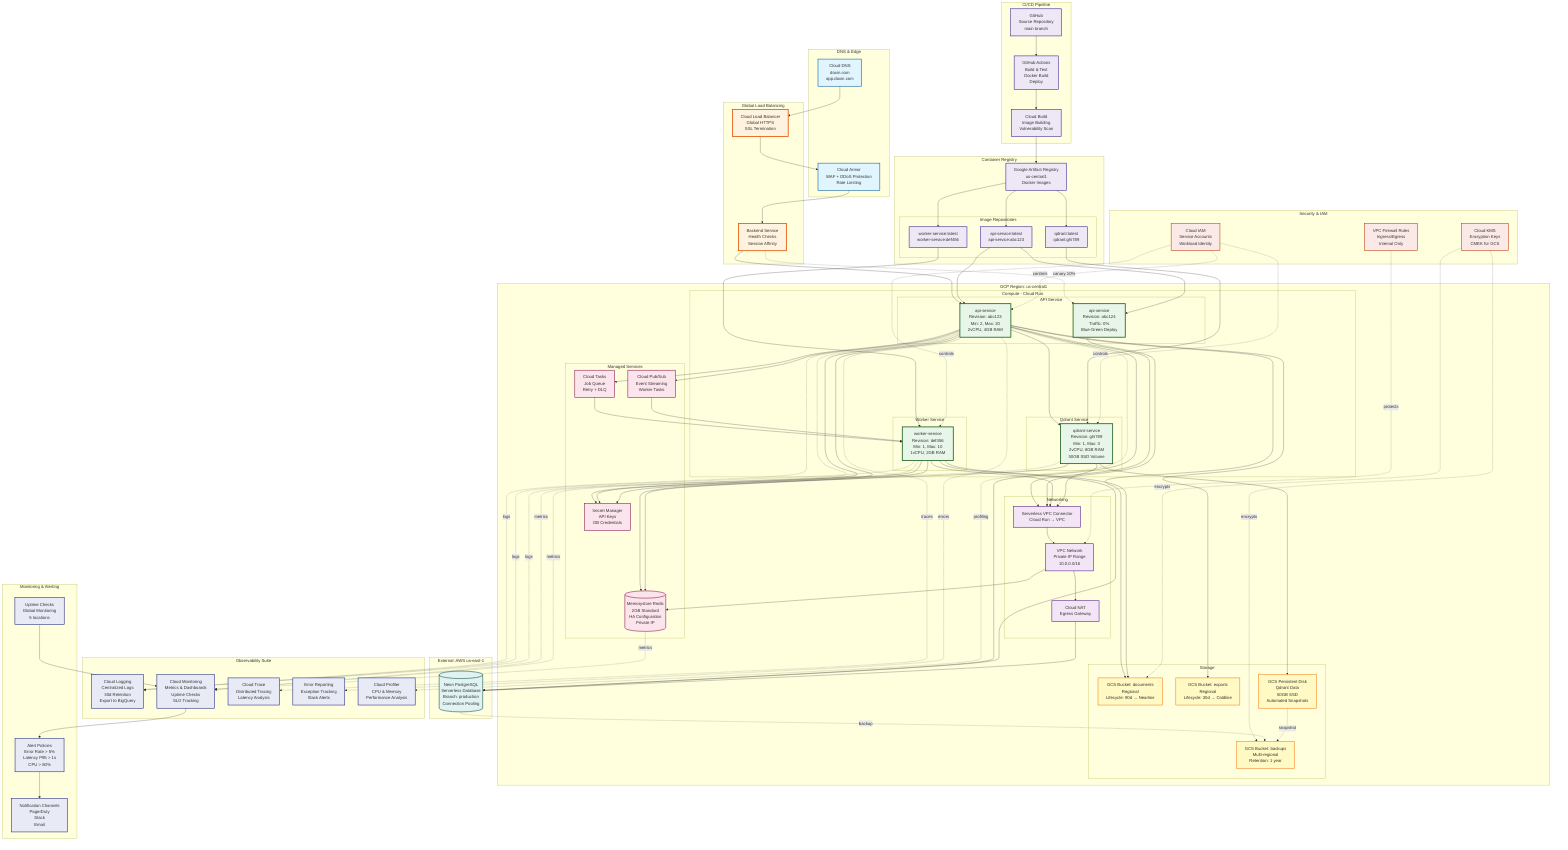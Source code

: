 graph TB
    %% GCP Production Deployment Architecture
    %% Infrastructure as Code with Terraform

    subgraph "DNS & Edge"
        DNS[Cloud DNS<br/>doxin.com<br/>app.doxin.com]
        CloudArmor[Cloud Armor<br/>WAF + DDoS Protection<br/>Rate Limiting]
    end

    subgraph "Global Load Balancing"
        GLB[Cloud Load Balancer<br/>Global HTTPS<br/>SSL Termination]
        BackendService[Backend Service<br/>Health Checks<br/>Session Affinity]
    end

    subgraph "GCP Region: us-central1"
        direction TB

        subgraph "Compute - Cloud Run"
            direction LR

            subgraph "API Service"
                API_Rev1[api-service<br/>Revision: abc123<br/>Min: 2, Max: 20<br/>2vCPU, 4GB RAM]
                API_Rev2[api-service<br/>Revision: abc124<br/>Traffic: 0%<br/>Blue-Green Deploy]
            end

            subgraph "Worker Service"
                Worker_Rev1[worker-service<br/>Revision: def456<br/>Min: 1, Max: 10<br/>1vCPU, 2GB RAM]
            end

            subgraph "Qdrant Service"
                Qdrant_Rev1[qdrant-service<br/>Revision: ghi789<br/>Min: 1, Max: 3<br/>2vCPU, 8GB RAM<br/>50GB SSD Volume]
            end
        end

        subgraph "Networking"
            VPC[VPC Network<br/>Private IP Range<br/>10.0.0.0/16]
            Connector[Serverless VPC Connector<br/>Cloud Run → VPC]
            CloudNAT[Cloud NAT<br/>Egress Gateway]
        end

        subgraph "Managed Services"
            Memorystore[(Memorystore Redis<br/>2GB Standard<br/>HA Configuration<br/>Private IP)]

            PubSub[Cloud Pub/Sub<br/>Event Streaming<br/>Worker Tasks]

            CloudTasks[Cloud Tasks<br/>Job Queue<br/>Retry + DLQ]

            SecretManager[Secret Manager<br/>API Keys<br/>DB Credentials]
        end

        subgraph "Storage"
            GCS_Docs[GCS Bucket: documents<br/>Regional<br/>Lifecycle: 90d → Nearline]

            GCS_Exports[GCS Bucket: exports<br/>Regional<br/>Lifecycle: 30d → Coldline]

            GCS_Backups[GCS Bucket: backups<br/>Multi-regional<br/>Retention: 1 year]

            GCS_Qdrant[GCS Persistent Disk<br/>Qdrant Data<br/>50GB SSD<br/>Automated Snapshots]
        end
    end

    subgraph "External: AWS us-east-1"
        Neon[(Neon PostgreSQL<br/>Serverless Database<br/>Branch: production<br/>Connection Pooling)]
    end

    subgraph "Container Registry"
        GAR[Google Artifact Registry<br/>us-central1<br/>Docker Images]

        subgraph "Image Repositories"
            IMG_API[api-service:latest<br/>api-service:abc123]
            IMG_Worker[worker-service:latest<br/>worker-service:def456]
            IMG_Qdrant[qdrant:latest<br/>qdrant:ghi789]
        end
    end

    subgraph "CI/CD Pipeline"
        GitHub[GitHub<br/>Source Repository<br/>main branch]

        GitHubActions[GitHub Actions<br/>Build & Test<br/>Docker Build<br/>Deploy]

        CloudBuild[Cloud Build<br/>Image Building<br/>Vulnerability Scan]
    end

    subgraph "Observability Suite"
        direction TB

        CloudLogging[Cloud Logging<br/>Centralized Logs<br/>30d Retention<br/>Export to BigQuery]

        CloudMonitoring[Cloud Monitoring<br/>Metrics & Dashboards<br/>Uptime Checks<br/>SLO Tracking]

        CloudTrace[Cloud Trace<br/>Distributed Tracing<br/>Latency Analysis]

        ErrorReporting[Error Reporting<br/>Exception Tracking<br/>Slack Alerts]

        CloudProfiler[Cloud Profiler<br/>CPU & Memory<br/>Performance Analysis]
    end

    subgraph "Security & IAM"
        IAM[Cloud IAM<br/>Service Accounts<br/>Workload Identity]

        KMS[Cloud KMS<br/>Encryption Keys<br/>CMEK for GCS]

        VPCFirewall[VPC Firewall Rules<br/>Ingress/Egress<br/>Internal Only]
    end

    subgraph "Monitoring & Alerting"
        AlertPolicy[Alert Policies<br/>Error Rate > 5%<br/>Latency P95 > 1s<br/>CPU > 80%]

        NotifChannel[Notification Channels<br/>PagerDuty<br/>Slack<br/>Email]

        UptimeCheck[Uptime Checks<br/>Global Monitoring<br/>5 locations]
    end

    %% DNS Flow
    DNS --> GLB
    GLB --> CloudArmor
    CloudArmor --> BackendService

    %% Load balancer to services
    BackendService --> API_Rev1
    BackendService -.canary 10%.-> API_Rev2

    %% API service connections
    API_Rev1 --> Connector
    API_Rev2 --> Connector
    Worker_Rev1 --> Connector
    Qdrant_Rev1 --> Connector

    %% VPC networking
    Connector --> VPC
    VPC --> Memorystore
    VPC --> CloudNAT

    %% External connections
    API_Rev1 --> Neon
    Worker_Rev1 --> Neon
    CloudNAT --> Neon

    %% Service to service
    API_Rev1 --> Qdrant_Rev1
    API_Rev1 --> Memorystore
    Worker_Rev1 --> Memorystore
    API_Rev1 --> CloudTasks
    CloudTasks --> Worker_Rev1
    API_Rev1 --> PubSub
    PubSub --> Worker_Rev1

    %% Storage connections
    API_Rev1 --> GCS_Docs
    Worker_Rev1 --> GCS_Docs
    API_Rev1 --> GCS_Exports
    Qdrant_Rev1 --> GCS_Qdrant

    %% Secrets
    API_Rev1 --> SecretManager
    Worker_Rev1 --> SecretManager
    Qdrant_Rev1 --> SecretManager

    %% CI/CD flow
    GitHub --> GitHubActions
    GitHubActions --> CloudBuild
    CloudBuild --> GAR
    GAR --> IMG_API & IMG_Worker & IMG_Qdrant
    IMG_API --> API_Rev1 & API_Rev2
    IMG_Worker --> Worker_Rev1
    IMG_Qdrant --> Qdrant_Rev1

    %% Monitoring connections
    API_Rev1 -.logs.-> CloudLogging
    Worker_Rev1 -.logs.-> CloudLogging
    Qdrant_Rev1 -.logs.-> CloudLogging

    API_Rev1 -.metrics.-> CloudMonitoring
    Worker_Rev1 -.metrics.-> CloudMonitoring
    Memorystore -.metrics.-> CloudMonitoring

    API_Rev1 -.traces.-> CloudTrace
    API_Rev1 -.errors.-> ErrorReporting
    API_Rev1 -.profiling.-> CloudProfiler

    CloudMonitoring --> AlertPolicy
    AlertPolicy --> NotifChannel
    UptimeCheck --> CloudMonitoring

    %% Security
    IAM -.controls.-> API_Rev1
    IAM -.controls.-> Worker_Rev1
    IAM -.controls.-> Qdrant_Rev1
    KMS -.encrypts.-> GCS_Docs
    KMS -.encrypts.-> GCS_Backups
    VPCFirewall -.protects.-> VPC

    %% Backup flow
    Neon -.backup.-> GCS_Backups
    GCS_Qdrant -.snapshot.-> GCS_Backups

    %% Styling
    classDef dns fill:#e1f5fe,stroke:#01579b,stroke-width:2px
    classDef lb fill:#fff3e0,stroke:#e65100,stroke-width:3px
    classDef compute fill:#e8f5e9,stroke:#1b5e20,stroke-width:3px
    classDef network fill:#f3e5f5,stroke:#4a148c,stroke-width:2px
    classDef managed fill:#fce4ec,stroke:#880e4f,stroke-width:2px
    classDef storage fill:#fff9c4,stroke:#f57f17,stroke-width:2px
    classDef database fill:#e0f2f1,stroke:#004d40,stroke-width:2px
    classDef cicd fill:#ede7f6,stroke:#311b92,stroke-width:2px
    classDef monitor fill:#e8eaf6,stroke:#1a237e,stroke-width:2px
    classDef security fill:#fbe9e7,stroke:#bf360c,stroke-width:2px

    class DNS,CloudArmor dns
    class GLB,BackendService lb
    class API_Rev1,API_Rev2,Worker_Rev1,Qdrant_Rev1 compute
    class VPC,Connector,CloudNAT network
    class Memorystore,PubSub,CloudTasks,SecretManager managed
    class GCS_Docs,GCS_Exports,GCS_Backups,GCS_Qdrant storage
    class Neon database
    class GitHub,GitHubActions,CloudBuild,GAR,IMG_API,IMG_Worker,IMG_Qdrant cicd
    class CloudLogging,CloudMonitoring,CloudTrace,ErrorReporting,CloudProfiler,AlertPolicy,NotifChannel,UptimeCheck monitor
    class IAM,KMS,VPCFirewall security
